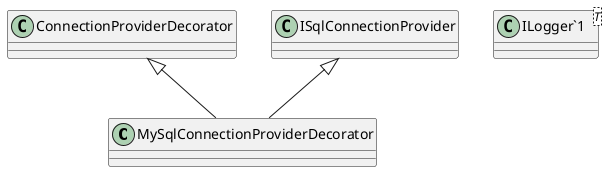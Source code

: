 @startuml
class MySqlConnectionProviderDecorator {
}
class "ILogger`1"<T> {
}
ConnectionProviderDecorator <|-- MySqlConnectionProviderDecorator
ISqlConnectionProvider <|-- MySqlConnectionProviderDecorator
@enduml
